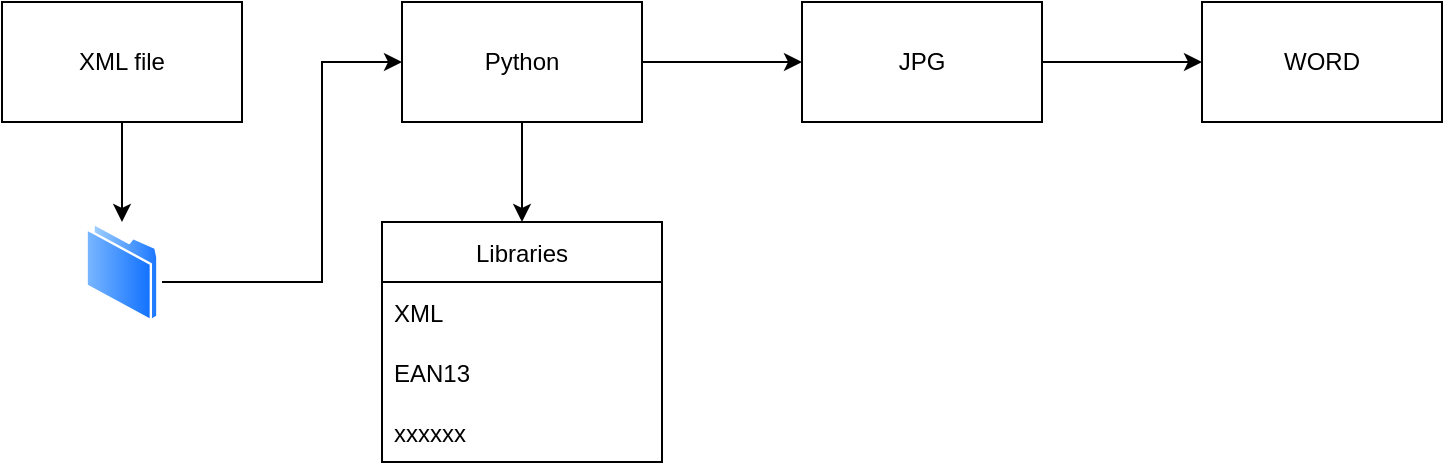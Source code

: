 <mxfile version="19.0.0" type="github"><diagram id="c4Q2rZVFc2zxCceMeCxa" name="Page-1"><mxGraphModel dx="1038" dy="580" grid="1" gridSize="10" guides="1" tooltips="1" connect="1" arrows="1" fold="1" page="1" pageScale="1" pageWidth="1169" pageHeight="827" background="none" math="0" shadow="0"><root><mxCell id="0"/><mxCell id="1" parent="0"/><mxCell id="V8t5nkM07vUI87DYbx2Y-3" value="" style="edgeStyle=orthogonalEdgeStyle;rounded=0;orthogonalLoop=1;jettySize=auto;html=1;" parent="1" target="V8t5nkM07vUI87DYbx2Y-2" edge="1"><mxGeometry relative="1" as="geometry"><mxPoint x="120" y="180" as="sourcePoint"/><Array as="points"><mxPoint x="200" y="180"/><mxPoint x="200" y="70"/></Array></mxGeometry></mxCell><mxCell id="V8t5nkM07vUI87DYbx2Y-10" value="" style="edgeStyle=orthogonalEdgeStyle;rounded=0;orthogonalLoop=1;jettySize=auto;html=1;" parent="1" source="V8t5nkM07vUI87DYbx2Y-1" target="V8t5nkM07vUI87DYbx2Y-9" edge="1"><mxGeometry relative="1" as="geometry"/></mxCell><mxCell id="V8t5nkM07vUI87DYbx2Y-1" value="XML file" style="rounded=0;whiteSpace=wrap;html=1;" parent="1" vertex="1"><mxGeometry x="40" y="40" width="120" height="60" as="geometry"/></mxCell><mxCell id="V8t5nkM07vUI87DYbx2Y-5" value="" style="edgeStyle=orthogonalEdgeStyle;rounded=0;orthogonalLoop=1;jettySize=auto;html=1;" parent="1" source="V8t5nkM07vUI87DYbx2Y-2" target="V8t5nkM07vUI87DYbx2Y-4" edge="1"><mxGeometry relative="1" as="geometry"/></mxCell><mxCell id="HQPvXrTZ6aP9Aa9gP2S9-5" value="" style="edgeStyle=orthogonalEdgeStyle;rounded=0;orthogonalLoop=1;jettySize=auto;html=1;entryX=0.5;entryY=0;entryDx=0;entryDy=0;" edge="1" parent="1" source="V8t5nkM07vUI87DYbx2Y-2" target="HQPvXrTZ6aP9Aa9gP2S9-1"><mxGeometry relative="1" as="geometry"/></mxCell><mxCell id="V8t5nkM07vUI87DYbx2Y-2" value="Python" style="whiteSpace=wrap;html=1;rounded=0;" parent="1" vertex="1"><mxGeometry x="240" y="40" width="120" height="60" as="geometry"/></mxCell><mxCell id="V8t5nkM07vUI87DYbx2Y-7" value="" style="edgeStyle=orthogonalEdgeStyle;rounded=0;orthogonalLoop=1;jettySize=auto;html=1;" parent="1" source="V8t5nkM07vUI87DYbx2Y-4" target="V8t5nkM07vUI87DYbx2Y-6" edge="1"><mxGeometry relative="1" as="geometry"/></mxCell><mxCell id="V8t5nkM07vUI87DYbx2Y-4" value="JPG" style="whiteSpace=wrap;html=1;rounded=0;" parent="1" vertex="1"><mxGeometry x="440" y="40" width="120" height="60" as="geometry"/></mxCell><mxCell id="V8t5nkM07vUI87DYbx2Y-6" value="WORD" style="whiteSpace=wrap;html=1;rounded=0;" parent="1" vertex="1"><mxGeometry x="640" y="40" width="120" height="60" as="geometry"/></mxCell><mxCell id="V8t5nkM07vUI87DYbx2Y-9" value="" style="aspect=fixed;perimeter=ellipsePerimeter;html=1;align=center;shadow=0;dashed=0;spacingTop=3;image;image=img/lib/active_directory/folder.svg;" parent="1" vertex="1"><mxGeometry x="81.75" y="150" width="36.5" height="50" as="geometry"/></mxCell><mxCell id="HQPvXrTZ6aP9Aa9gP2S9-1" value="Libraries" style="swimlane;fontStyle=0;childLayout=stackLayout;horizontal=1;startSize=30;horizontalStack=0;resizeParent=1;resizeParentMax=0;resizeLast=0;collapsible=1;marginBottom=0;" vertex="1" parent="1"><mxGeometry x="230" y="150" width="140" height="120" as="geometry"/></mxCell><mxCell id="HQPvXrTZ6aP9Aa9gP2S9-2" value="XML" style="text;strokeColor=none;fillColor=none;align=left;verticalAlign=middle;spacingLeft=4;spacingRight=4;overflow=hidden;points=[[0,0.5],[1,0.5]];portConstraint=eastwest;rotatable=0;" vertex="1" parent="HQPvXrTZ6aP9Aa9gP2S9-1"><mxGeometry y="30" width="140" height="30" as="geometry"/></mxCell><mxCell id="HQPvXrTZ6aP9Aa9gP2S9-3" value="EAN13" style="text;strokeColor=none;fillColor=none;align=left;verticalAlign=middle;spacingLeft=4;spacingRight=4;overflow=hidden;points=[[0,0.5],[1,0.5]];portConstraint=eastwest;rotatable=0;" vertex="1" parent="HQPvXrTZ6aP9Aa9gP2S9-1"><mxGeometry y="60" width="140" height="30" as="geometry"/></mxCell><mxCell id="HQPvXrTZ6aP9Aa9gP2S9-4" value="xxxxxx" style="text;strokeColor=none;fillColor=none;align=left;verticalAlign=middle;spacingLeft=4;spacingRight=4;overflow=hidden;points=[[0,0.5],[1,0.5]];portConstraint=eastwest;rotatable=0;" vertex="1" parent="HQPvXrTZ6aP9Aa9gP2S9-1"><mxGeometry y="90" width="140" height="30" as="geometry"/></mxCell></root></mxGraphModel></diagram></mxfile>